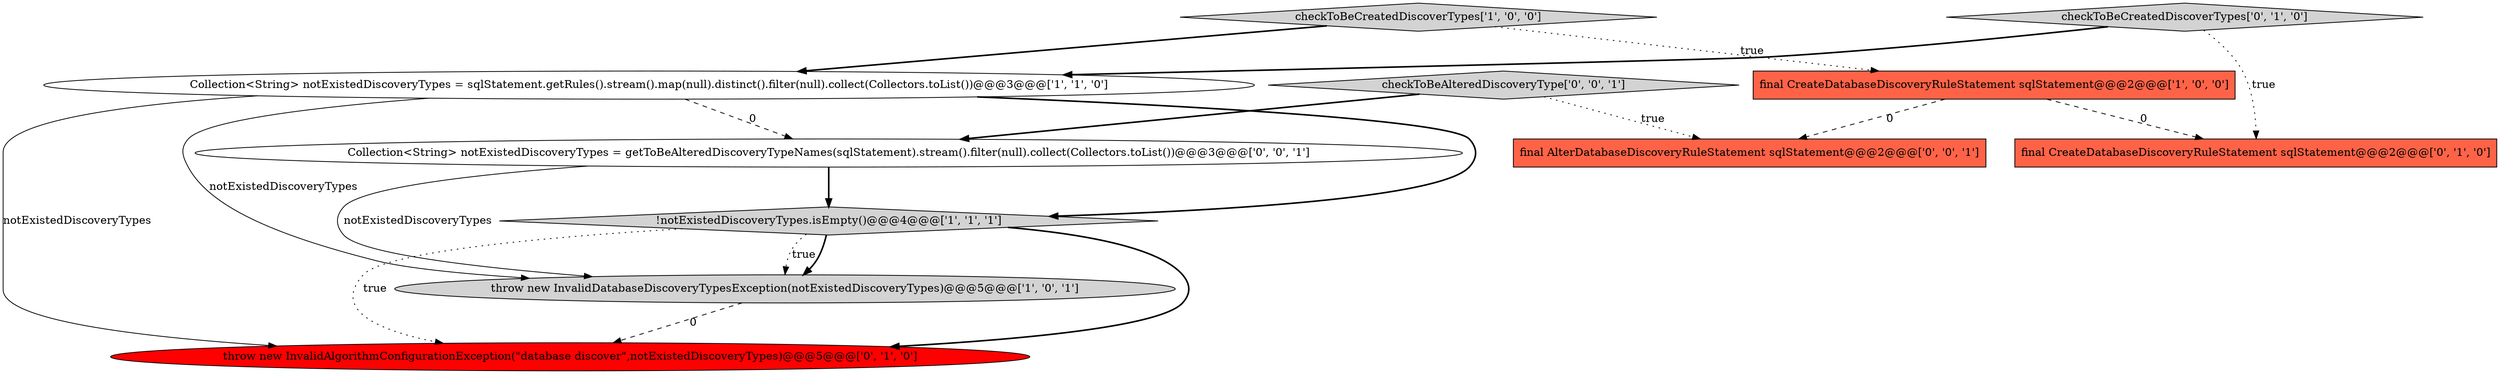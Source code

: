 digraph {
8 [style = filled, label = "Collection<String> notExistedDiscoveryTypes = getToBeAlteredDiscoveryTypeNames(sqlStatement).stream().filter(null).collect(Collectors.toList())@@@3@@@['0', '0', '1']", fillcolor = white, shape = ellipse image = "AAA0AAABBB3BBB"];
6 [style = filled, label = "checkToBeCreatedDiscoverTypes['0', '1', '0']", fillcolor = lightgray, shape = diamond image = "AAA0AAABBB2BBB"];
9 [style = filled, label = "checkToBeAlteredDiscoveryType['0', '0', '1']", fillcolor = lightgray, shape = diamond image = "AAA0AAABBB3BBB"];
2 [style = filled, label = "checkToBeCreatedDiscoverTypes['1', '0', '0']", fillcolor = lightgray, shape = diamond image = "AAA0AAABBB1BBB"];
7 [style = filled, label = "final CreateDatabaseDiscoveryRuleStatement sqlStatement@@@2@@@['0', '1', '0']", fillcolor = tomato, shape = box image = "AAA1AAABBB2BBB"];
0 [style = filled, label = "throw new InvalidDatabaseDiscoveryTypesException(notExistedDiscoveryTypes)@@@5@@@['1', '0', '1']", fillcolor = lightgray, shape = ellipse image = "AAA0AAABBB1BBB"];
10 [style = filled, label = "final AlterDatabaseDiscoveryRuleStatement sqlStatement@@@2@@@['0', '0', '1']", fillcolor = tomato, shape = box image = "AAA0AAABBB3BBB"];
1 [style = filled, label = "Collection<String> notExistedDiscoveryTypes = sqlStatement.getRules().stream().map(null).distinct().filter(null).collect(Collectors.toList())@@@3@@@['1', '1', '0']", fillcolor = white, shape = ellipse image = "AAA0AAABBB1BBB"];
3 [style = filled, label = "!notExistedDiscoveryTypes.isEmpty()@@@4@@@['1', '1', '1']", fillcolor = lightgray, shape = diamond image = "AAA0AAABBB1BBB"];
5 [style = filled, label = "throw new InvalidAlgorithmConfigurationException(\"database discover\",notExistedDiscoveryTypes)@@@5@@@['0', '1', '0']", fillcolor = red, shape = ellipse image = "AAA1AAABBB2BBB"];
4 [style = filled, label = "final CreateDatabaseDiscoveryRuleStatement sqlStatement@@@2@@@['1', '0', '0']", fillcolor = tomato, shape = box image = "AAA1AAABBB1BBB"];
1->3 [style = bold, label=""];
6->1 [style = bold, label=""];
1->8 [style = dashed, label="0"];
3->5 [style = bold, label=""];
8->0 [style = solid, label="notExistedDiscoveryTypes"];
3->5 [style = dotted, label="true"];
4->10 [style = dashed, label="0"];
0->5 [style = dashed, label="0"];
9->8 [style = bold, label=""];
9->10 [style = dotted, label="true"];
4->7 [style = dashed, label="0"];
1->0 [style = solid, label="notExistedDiscoveryTypes"];
1->5 [style = solid, label="notExistedDiscoveryTypes"];
2->1 [style = bold, label=""];
3->0 [style = dotted, label="true"];
3->0 [style = bold, label=""];
2->4 [style = dotted, label="true"];
8->3 [style = bold, label=""];
6->7 [style = dotted, label="true"];
}
